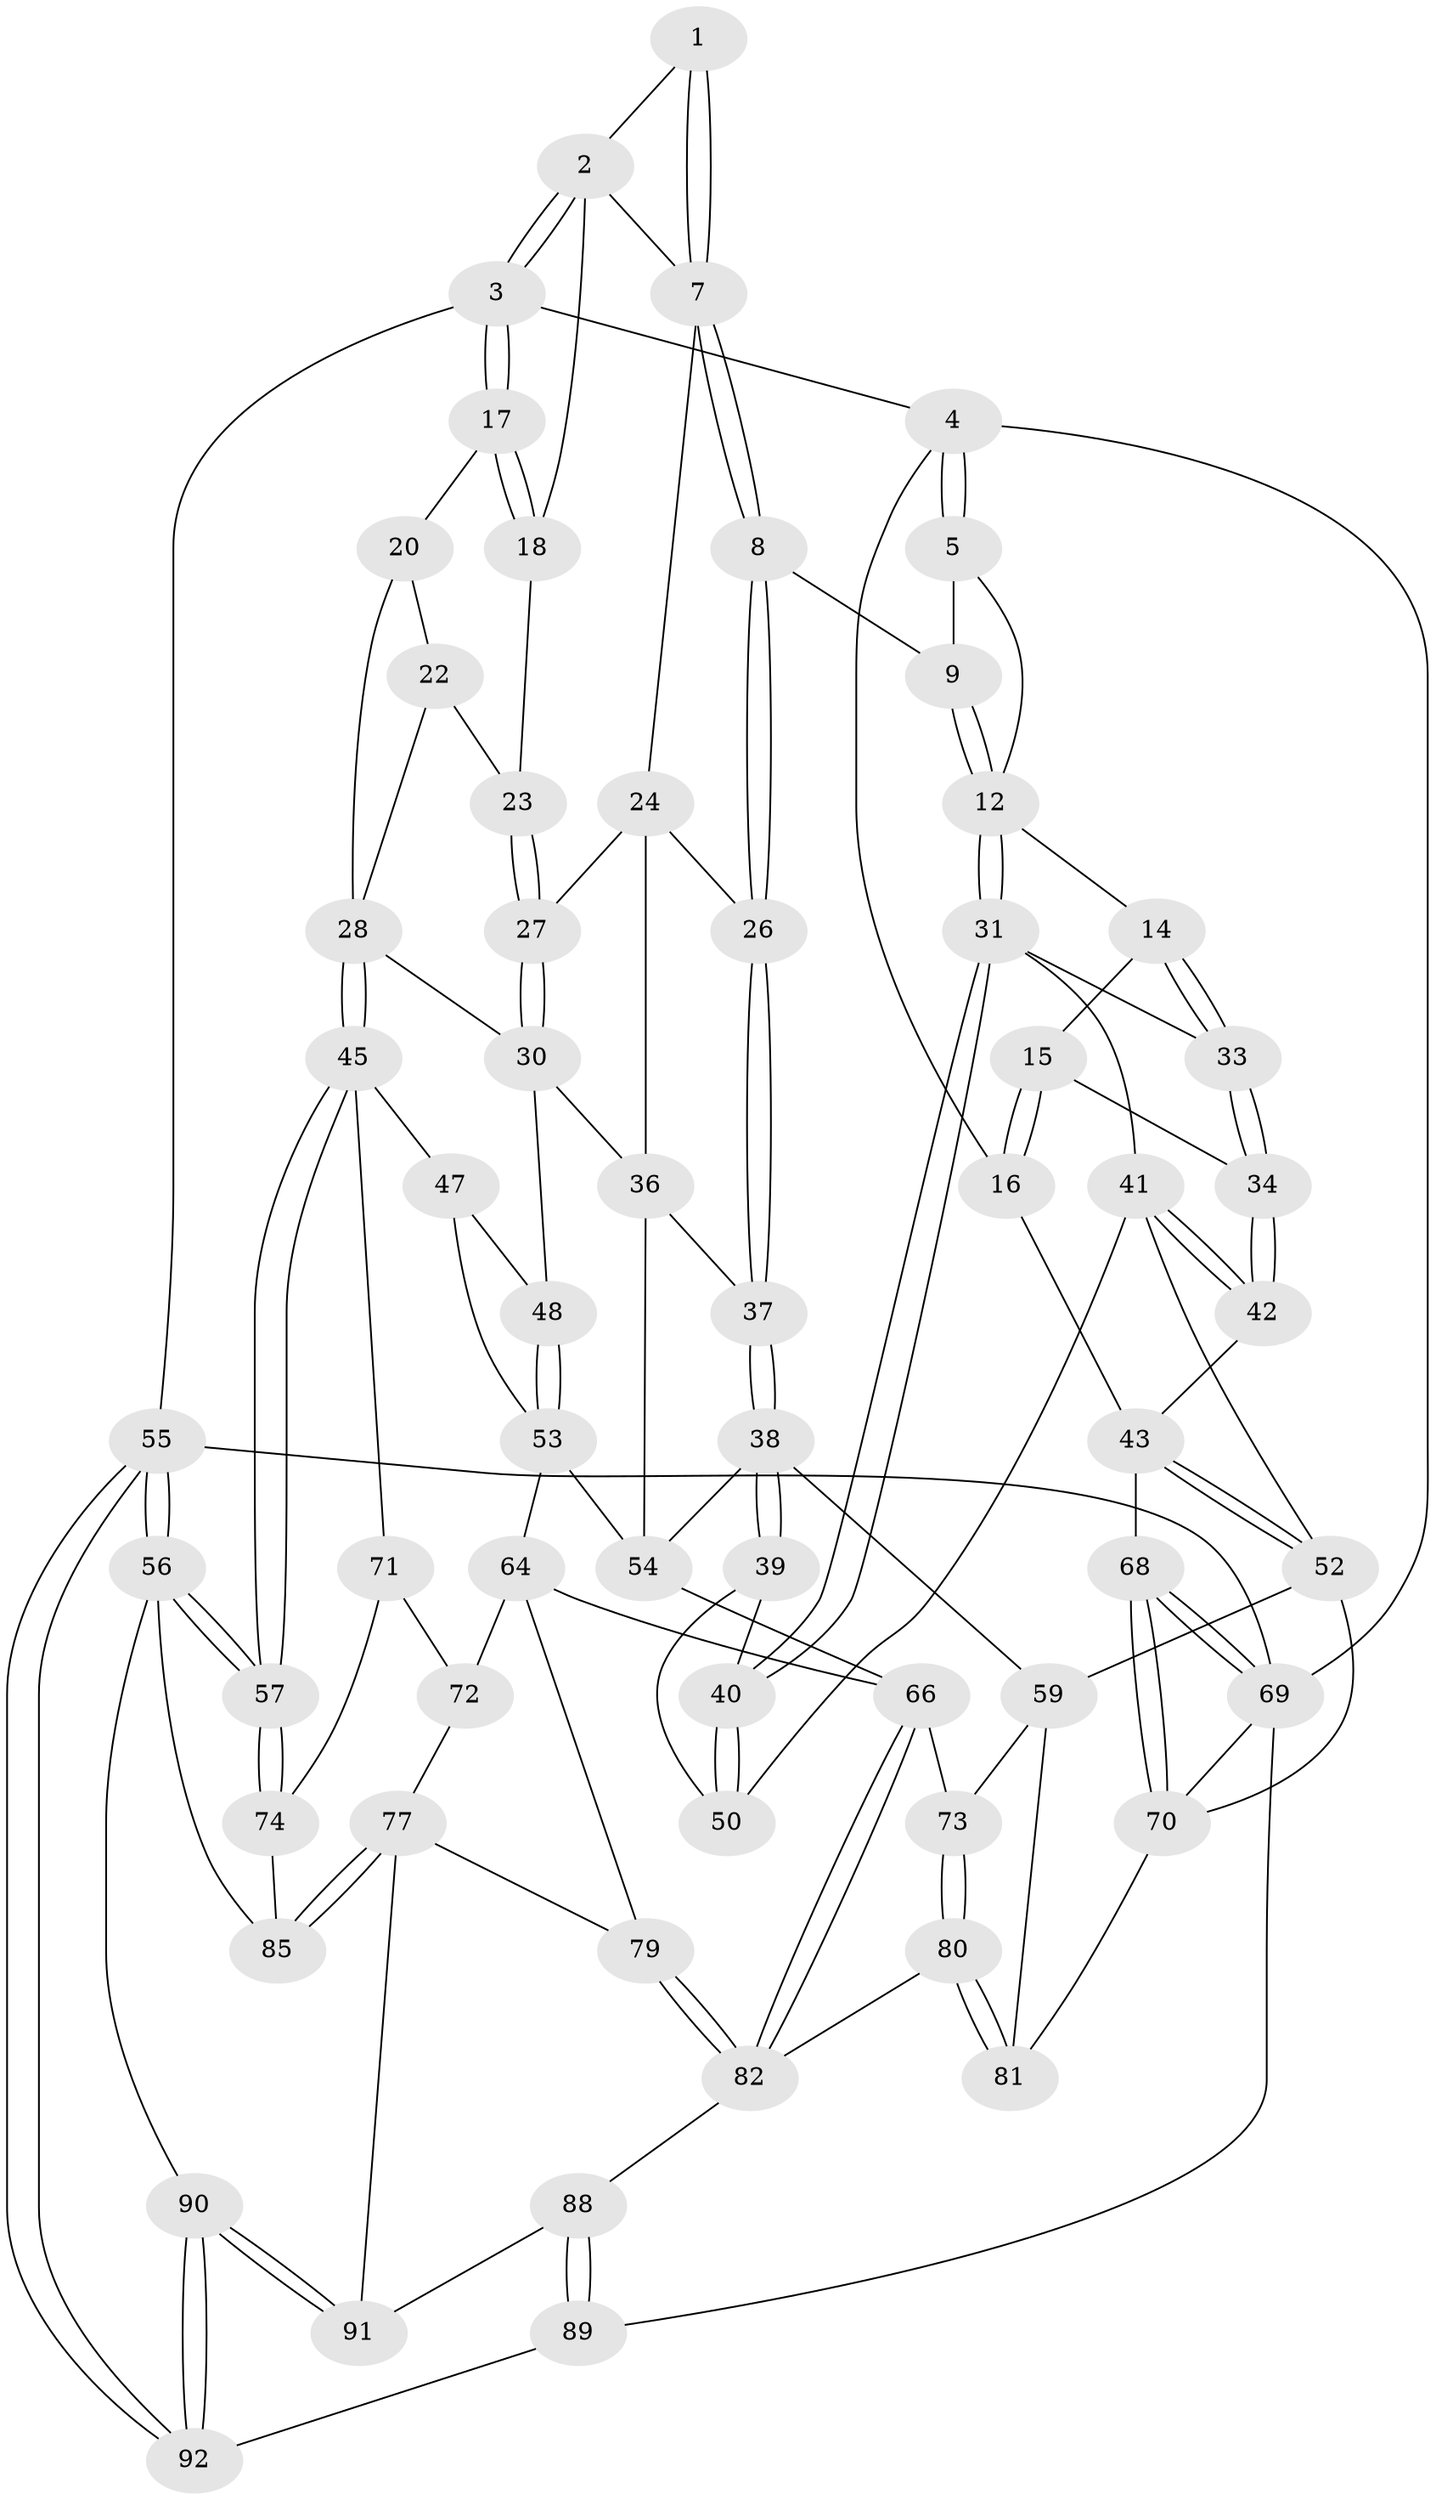 // Generated by graph-tools (version 1.1) at 2025/52/02/27/25 19:52:40]
// undirected, 64 vertices, 148 edges
graph export_dot {
graph [start="1"]
  node [color=gray90,style=filled];
  1 [pos="+0.5253402847947429+0"];
  2 [pos="+0.7954418034753794+0",super="+10"];
  3 [pos="+1+0"];
  4 [pos="+0+0"];
  5 [pos="+0+0",super="+6"];
  7 [pos="+0.5361638559773043+0.027610971582543258",super="+11"];
  8 [pos="+0.40301518415201243+0.16861059547863094"];
  9 [pos="+0.3524502399986033+0.16501851905790366"];
  12 [pos="+0.3234162340178652+0.17752490964458495",super="+13"];
  14 [pos="+0.0866836724530944+0.16702418726103077"];
  15 [pos="+0.02923386583749622+0.21634023827738078"];
  16 [pos="+0+0.14651284554660804"];
  17 [pos="+1+0"];
  18 [pos="+0.8229335366270388+0.07901939946551073",super="+19"];
  20 [pos="+0.9167420887978773+0.12213468149045283",super="+21"];
  22 [pos="+0.8619661898488681+0.1487466426127874"];
  23 [pos="+0.7689344250562311+0.12342863032059437"];
  24 [pos="+0.6108002799238439+0.2099657769935409",super="+25"];
  26 [pos="+0.5035888507317438+0.24524371063784028"];
  27 [pos="+0.7636048700949596+0.2132060410369237"];
  28 [pos="+1+0.37734306945376334",super="+29"];
  30 [pos="+0.7867041029075781+0.2576809963082654",super="+35"];
  31 [pos="+0.30172566096679965+0.21179428256280194",super="+32"];
  33 [pos="+0.18360660685152141+0.23014709788316132"];
  34 [pos="+0.06718694242339177+0.2769419513563938"];
  36 [pos="+0.6402546980319698+0.29781660456966846",super="+49"];
  37 [pos="+0.49503830168432467+0.37721290398412505"];
  38 [pos="+0.36619252170741284+0.432156132567277",super="+58"];
  39 [pos="+0.3369857046450976+0.3907004340399802"];
  40 [pos="+0.30454974240568283+0.267612052742096"];
  41 [pos="+0.13193445335619022+0.36389743763422644",super="+51"];
  42 [pos="+0.06842601115542586+0.2985483176965714"];
  43 [pos="+0.009007897031247132+0.3420161229381701",super="+44"];
  45 [pos="+1+0.45277382229868407",super="+46"];
  47 [pos="+0.8054899936763271+0.44635283356335737"];
  48 [pos="+0.723054217446269+0.3689235978053842"];
  50 [pos="+0.17181616696587965+0.42012190433279467"];
  52 [pos="+0.1213342641433341+0.4952156090316211",super="+61"];
  53 [pos="+0.5950405532243015+0.4724530751492377",super="+63"];
  54 [pos="+0.5791871147471214+0.4665422530862404",super="+62"];
  55 [pos="+1+1"];
  56 [pos="+1+1",super="+86"];
  57 [pos="+1+0.7182632860779157"];
  59 [pos="+0.1984925209351276+0.576832630821861",super="+60"];
  64 [pos="+0.6519505093561558+0.5785727486550872",super="+65"];
  66 [pos="+0.4914315864313284+0.6624924269169485",super="+67"];
  68 [pos="+0+0.6525134935985403"];
  69 [pos="+0+1",super="+87"];
  70 [pos="+0.06573679273324412+0.5886743926227522",super="+84"];
  71 [pos="+0.9413179279993761+0.5052372427803838",super="+75"];
  72 [pos="+0.7072852374452729+0.6152516192901478",super="+76"];
  73 [pos="+0.3339380608750135+0.6592048724562758"];
  74 [pos="+0.8840818235125955+0.7577228653748944"];
  77 [pos="+0.6751745261194139+0.8421720518385974",super="+78"];
  79 [pos="+0.6289175949294943+0.8715033155460072"];
  80 [pos="+0.33543062117986955+0.808672818775202"];
  81 [pos="+0.26739775428053936+0.7932714341981105"];
  82 [pos="+0.3839599769577428+0.7962112693269079",super="+83"];
  85 [pos="+0.8641958851047058+0.8151882568088743"];
  88 [pos="+0.33786721532910047+0.8822809153006934"];
  89 [pos="+0+1"];
  90 [pos="+0.6369978252147792+1"];
  91 [pos="+0.630775244459162+1"];
  92 [pos="+0.6427708395159829+1"];
  1 -- 2;
  1 -- 7;
  1 -- 7;
  2 -- 3;
  2 -- 3;
  2 -- 18;
  2 -- 7;
  3 -- 4;
  3 -- 17;
  3 -- 17;
  3 -- 55;
  4 -- 5;
  4 -- 5;
  4 -- 16;
  4 -- 69;
  5 -- 9;
  5 -- 12;
  7 -- 8;
  7 -- 8;
  7 -- 24;
  8 -- 9;
  8 -- 26;
  8 -- 26;
  9 -- 12;
  9 -- 12;
  12 -- 31;
  12 -- 31;
  12 -- 14;
  14 -- 15;
  14 -- 33;
  14 -- 33;
  15 -- 16;
  15 -- 16;
  15 -- 34;
  16 -- 43;
  17 -- 18;
  17 -- 18;
  17 -- 20;
  18 -- 23;
  20 -- 22;
  20 -- 28;
  22 -- 23;
  22 -- 28;
  23 -- 27;
  23 -- 27;
  24 -- 27;
  24 -- 26;
  24 -- 36;
  26 -- 37;
  26 -- 37;
  27 -- 30;
  27 -- 30;
  28 -- 45;
  28 -- 45;
  28 -- 30;
  30 -- 48;
  30 -- 36;
  31 -- 40;
  31 -- 40;
  31 -- 33;
  31 -- 41;
  33 -- 34;
  33 -- 34;
  34 -- 42;
  34 -- 42;
  36 -- 37;
  36 -- 54;
  37 -- 38;
  37 -- 38;
  38 -- 39;
  38 -- 39;
  38 -- 59;
  38 -- 54;
  39 -- 40;
  39 -- 50;
  40 -- 50;
  40 -- 50;
  41 -- 42;
  41 -- 42;
  41 -- 50;
  41 -- 52;
  42 -- 43;
  43 -- 52;
  43 -- 52;
  43 -- 68;
  45 -- 57;
  45 -- 57;
  45 -- 47;
  45 -- 71;
  47 -- 48;
  47 -- 53;
  48 -- 53;
  48 -- 53;
  52 -- 70;
  52 -- 59;
  53 -- 54;
  53 -- 64;
  54 -- 66;
  55 -- 56;
  55 -- 56;
  55 -- 92;
  55 -- 92;
  55 -- 69;
  56 -- 57;
  56 -- 57;
  56 -- 90;
  56 -- 85;
  57 -- 74;
  57 -- 74;
  59 -- 73;
  59 -- 81;
  64 -- 72;
  64 -- 66;
  64 -- 79;
  66 -- 82;
  66 -- 82;
  66 -- 73;
  68 -- 69;
  68 -- 69;
  68 -- 70;
  68 -- 70;
  69 -- 89;
  69 -- 70;
  70 -- 81;
  71 -- 72 [weight=2];
  71 -- 74;
  72 -- 77;
  73 -- 80;
  73 -- 80;
  74 -- 85;
  77 -- 85;
  77 -- 85;
  77 -- 91;
  77 -- 79;
  79 -- 82;
  79 -- 82;
  80 -- 81;
  80 -- 81;
  80 -- 82;
  82 -- 88;
  88 -- 89;
  88 -- 89;
  88 -- 91;
  89 -- 92;
  90 -- 91;
  90 -- 91;
  90 -- 92;
  90 -- 92;
}
